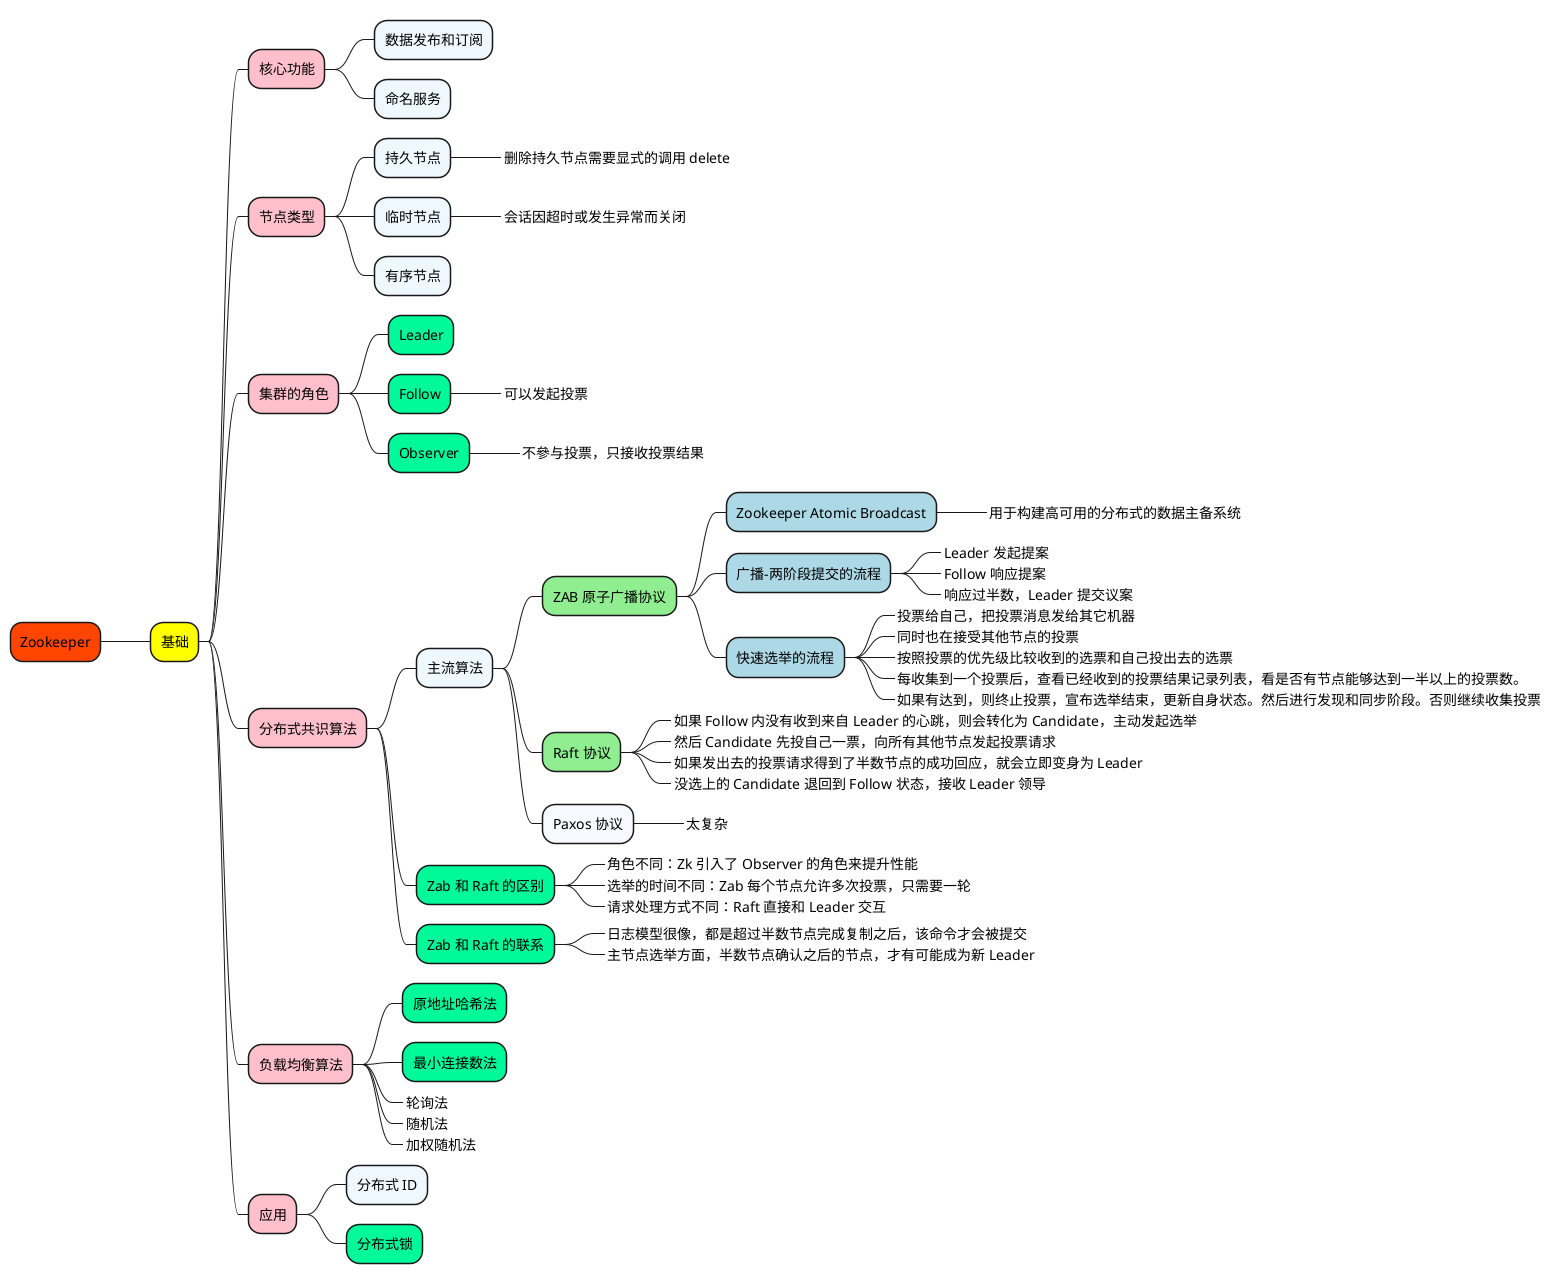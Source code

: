 @startmindmap

+[#OrangeRed] Zookeeper

++[#yellow] 基础

+++[#Pink] 核心功能
++++[#AliceBlue] 数据发布和订阅
++++[#AliceBlue] 命名服务

+++[#Pink] 节点类型
++++[#AliceBlue] 持久节点
+++++[#GhostWhite]_ 删除持久节点需要显式的调用 delete
++++[#AliceBlue] 临时节点
+++++[#GhostWhite]_ 会话因超时或发生异常而关闭
++++[#AliceBlue] 有序节点


+++[#Pink] 集群的角色
++++[#MediumSpringGreen] Leader
++++[#MediumSpringGreen] Follow
+++++[#LightGreen]_ 可以发起投票
++++[#MediumSpringGreen] Observer
+++++[#LightGreen]_ 不參与投票，只接收投票结果

+++[#Pink] 分布式共识算法

++++[#AliceBlue] 主流算法

+++++[#LightGreen] ZAB 原子广播协议
++++++[#LightBlue] Zookeeper Atomic Broadcast
+++++++[#Aquamarine]_ 用于构建高可用的分布式的数据主备系统

++++++[#LightBlue] 广播-两阶段提交的流程
+++++++[#Aquamarine]_ Leader 发起提案
+++++++[#Aquamarine]_ Follow 响应提案
+++++++[#Aquamarine]_ 响应过半数，Leader 提交议案

++++++[#LightBlue] 快速选举的流程
+++++++[#Aquamarine]_ 投票给自己，把投票消息发给其它机器
+++++++[#Aquamarine]_ 同时也在接受其他节点的投票
+++++++[#Aquamarine]_ 按照投票的优先级比较收到的选票和自己投出去的选票
+++++++[#Aquamarine]_ 每收集到一个投票后，查看已经收到的投票结果记录列表，看是否有节点能够达到一半以上的投票数。
+++++++[#Aquamarine]_ 如果有达到，则终止投票，宣布选举结束，更新自身状态。然后进行发现和同步阶段。否则继续收集投票

+++++[#LightGreen] Raft 协议
++++++[#LightBlue]_ 如果 Follow 内没有收到来自 Leader 的心跳，则会转化为 Candidate，主动发起选举
++++++[#LightBlue]_ 然后 Candidate 先投自己一票，向所有其他节点发起投票请求
++++++[#LightBlue]_ 如果发出去的投票请求得到了半数节点的成功回应，就会立即变身为 Leader
++++++[#LightBlue]_ 没选上的 Candidate 退回到 Follow 状态，接收 Leader 领导

+++++[#GhostWhite] Paxos 协议
++++++[#LightBlue]_ 太复杂

++++[#MediumSpringGreen] Zab 和 Raft 的区别
+++++[#LightGreen]_ 角色不同：Zk 引入了 Observer 的角色来提升性能
+++++[#LightGreen]_ 选举的时间不同：Zab 每个节点允许多次投票，只需要一轮
+++++[#LightGreen]_ 请求处理方式不同：Raft 直接和 Leader 交互

++++[#MediumSpringGreen] Zab 和 Raft 的联系
+++++[#LightGreen]_ 日志模型很像，都是超过半数节点完成复制之后，该命令才会被提交
+++++[#LightGreen]_ 主节点选举方面，半数节点确认之后的节点，才有可能成为新 Leader

+++[#Pink] 负载均衡算法

++++[#MediumSpringGreen] 原地址哈希法
++++[#MediumSpringGreen] 最小连接数法
++++[#AliceBlue]_ 轮询法
++++[#AliceBlue]_ 随机法
++++[#AliceBlue]_ 加权随机法

+++[#Pink] 应用
++++[#AliceBlue] 分布式 ID
++++[#MediumSpringGreen] 分布式锁


@endmindmap
